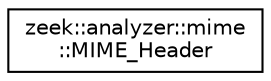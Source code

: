 digraph "Graphical Class Hierarchy"
{
 // LATEX_PDF_SIZE
  edge [fontname="Helvetica",fontsize="10",labelfontname="Helvetica",labelfontsize="10"];
  node [fontname="Helvetica",fontsize="10",shape=record];
  rankdir="LR";
  Node0 [label="zeek::analyzer::mime\l::MIME_Header",height=0.2,width=0.4,color="black", fillcolor="white", style="filled",URL="$de/dd0/classzeek_1_1analyzer_1_1mime_1_1MIME__Header.html",tooltip=" "];
}
